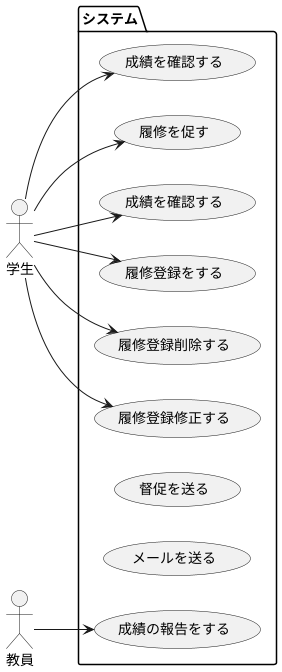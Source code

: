 @startuml ユースケース図1
left to right direction

'アクター'
:学生: as A1
:教員: as A2
':事務: as A3'

'ユースケース'
package システム{
    (履修登録をする) as U1
    (履修登録削除する) as U2
    (履修登録修正する) as U3
    (時間割を確認する) as U4
    (成績を確認する) as U4
    (履修を促す) as U5
    (成績の報告をする) as U6
    (督促を送る) as U7
    (メールを送る) as U8
    (成績を確認する) as U9
}

'関係'
A1 --> U1
A1 --> U2
A1 --> U3
A1 --> U4
A1 --> U5
A1 --> U9

A2 --> U6


@enduml